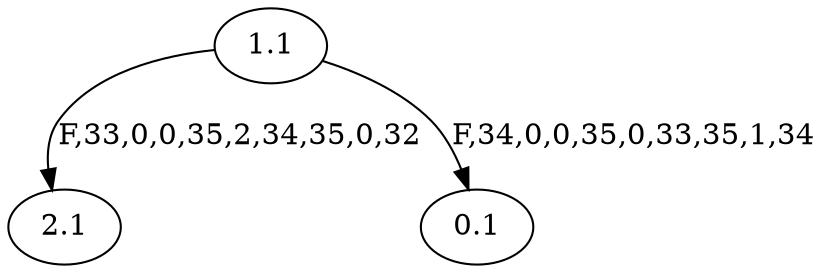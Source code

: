 digraph G {
	2.1
	0.1
	1.1
	1.1 -> 0.1 [label="F,34,0,0,35,0,33,35,1,34"]
	1.1 -> 2.1 [label="F,33,0,0,35,2,34,35,0,32"]
}
